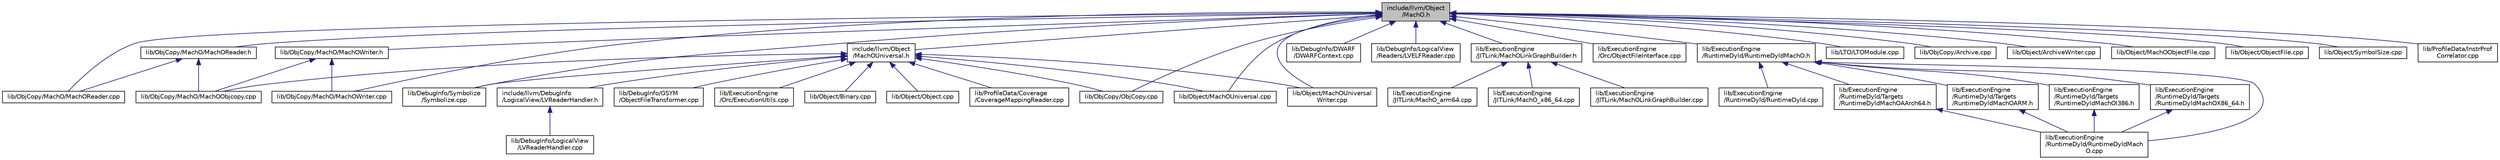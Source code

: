 digraph "include/llvm/Object/MachO.h"
{
 // LATEX_PDF_SIZE
  bgcolor="transparent";
  edge [fontname="Helvetica",fontsize="10",labelfontname="Helvetica",labelfontsize="10"];
  node [fontname="Helvetica",fontsize="10",shape=record];
  Node1 [label="include/llvm/Object\l/MachO.h",height=0.2,width=0.4,color="black", fillcolor="grey75", style="filled", fontcolor="black",tooltip=" "];
  Node1 -> Node2 [dir="back",color="midnightblue",fontsize="10",style="solid",fontname="Helvetica"];
  Node2 [label="include/llvm/Object\l/MachOUniversal.h",height=0.2,width=0.4,color="black",URL="$MachOUniversal_8h.html",tooltip=" "];
  Node2 -> Node3 [dir="back",color="midnightblue",fontsize="10",style="solid",fontname="Helvetica"];
  Node3 [label="include/llvm/DebugInfo\l/LogicalView/LVReaderHandler.h",height=0.2,width=0.4,color="black",URL="$LVReaderHandler_8h.html",tooltip=" "];
  Node3 -> Node4 [dir="back",color="midnightblue",fontsize="10",style="solid",fontname="Helvetica"];
  Node4 [label="lib/DebugInfo/LogicalView\l/LVReaderHandler.cpp",height=0.2,width=0.4,color="black",URL="$LVReaderHandler_8cpp.html",tooltip=" "];
  Node2 -> Node5 [dir="back",color="midnightblue",fontsize="10",style="solid",fontname="Helvetica"];
  Node5 [label="lib/DebugInfo/GSYM\l/ObjectFileTransformer.cpp",height=0.2,width=0.4,color="black",URL="$ObjectFileTransformer_8cpp.html",tooltip=" "];
  Node2 -> Node6 [dir="back",color="midnightblue",fontsize="10",style="solid",fontname="Helvetica"];
  Node6 [label="lib/DebugInfo/Symbolize\l/Symbolize.cpp",height=0.2,width=0.4,color="black",URL="$Symbolize_8cpp.html",tooltip=" "];
  Node2 -> Node7 [dir="back",color="midnightblue",fontsize="10",style="solid",fontname="Helvetica"];
  Node7 [label="lib/ExecutionEngine\l/Orc/ExecutionUtils.cpp",height=0.2,width=0.4,color="black",URL="$ExecutionUtils_8cpp.html",tooltip=" "];
  Node2 -> Node8 [dir="back",color="midnightblue",fontsize="10",style="solid",fontname="Helvetica"];
  Node8 [label="lib/ObjCopy/MachO/MachOObjcopy.cpp",height=0.2,width=0.4,color="black",URL="$MachOObjcopy_8cpp.html",tooltip=" "];
  Node2 -> Node9 [dir="back",color="midnightblue",fontsize="10",style="solid",fontname="Helvetica"];
  Node9 [label="lib/ObjCopy/ObjCopy.cpp",height=0.2,width=0.4,color="black",URL="$ObjCopy_8cpp.html",tooltip=" "];
  Node2 -> Node10 [dir="back",color="midnightblue",fontsize="10",style="solid",fontname="Helvetica"];
  Node10 [label="lib/Object/Binary.cpp",height=0.2,width=0.4,color="black",URL="$Binary_8cpp.html",tooltip=" "];
  Node2 -> Node11 [dir="back",color="midnightblue",fontsize="10",style="solid",fontname="Helvetica"];
  Node11 [label="lib/Object/MachOUniversal.cpp",height=0.2,width=0.4,color="black",URL="$MachOUniversal_8cpp.html",tooltip=" "];
  Node2 -> Node12 [dir="back",color="midnightblue",fontsize="10",style="solid",fontname="Helvetica"];
  Node12 [label="lib/Object/MachOUniversal\lWriter.cpp",height=0.2,width=0.4,color="black",URL="$MachOUniversalWriter_8cpp.html",tooltip=" "];
  Node2 -> Node13 [dir="back",color="midnightblue",fontsize="10",style="solid",fontname="Helvetica"];
  Node13 [label="lib/Object/Object.cpp",height=0.2,width=0.4,color="black",URL="$Object_8cpp.html",tooltip=" "];
  Node2 -> Node14 [dir="back",color="midnightblue",fontsize="10",style="solid",fontname="Helvetica"];
  Node14 [label="lib/ProfileData/Coverage\l/CoverageMappingReader.cpp",height=0.2,width=0.4,color="black",URL="$CoverageMappingReader_8cpp.html",tooltip=" "];
  Node1 -> Node15 [dir="back",color="midnightblue",fontsize="10",style="solid",fontname="Helvetica"];
  Node15 [label="lib/DebugInfo/DWARF\l/DWARFContext.cpp",height=0.2,width=0.4,color="black",URL="$DWARFContext_8cpp.html",tooltip=" "];
  Node1 -> Node16 [dir="back",color="midnightblue",fontsize="10",style="solid",fontname="Helvetica"];
  Node16 [label="lib/DebugInfo/LogicalView\l/Readers/LVELFReader.cpp",height=0.2,width=0.4,color="black",URL="$LVELFReader_8cpp.html",tooltip=" "];
  Node1 -> Node6 [dir="back",color="midnightblue",fontsize="10",style="solid",fontname="Helvetica"];
  Node1 -> Node17 [dir="back",color="midnightblue",fontsize="10",style="solid",fontname="Helvetica"];
  Node17 [label="lib/ExecutionEngine\l/JITLink/MachOLinkGraphBuilder.h",height=0.2,width=0.4,color="black",URL="$MachOLinkGraphBuilder_8h.html",tooltip=" "];
  Node17 -> Node18 [dir="back",color="midnightblue",fontsize="10",style="solid",fontname="Helvetica"];
  Node18 [label="lib/ExecutionEngine\l/JITLink/MachO_arm64.cpp",height=0.2,width=0.4,color="black",URL="$MachO__arm64_8cpp.html",tooltip=" "];
  Node17 -> Node19 [dir="back",color="midnightblue",fontsize="10",style="solid",fontname="Helvetica"];
  Node19 [label="lib/ExecutionEngine\l/JITLink/MachO_x86_64.cpp",height=0.2,width=0.4,color="black",URL="$MachO__x86__64_8cpp.html",tooltip=" "];
  Node17 -> Node20 [dir="back",color="midnightblue",fontsize="10",style="solid",fontname="Helvetica"];
  Node20 [label="lib/ExecutionEngine\l/JITLink/MachOLinkGraphBuilder.cpp",height=0.2,width=0.4,color="black",URL="$MachOLinkGraphBuilder_8cpp.html",tooltip=" "];
  Node1 -> Node21 [dir="back",color="midnightblue",fontsize="10",style="solid",fontname="Helvetica"];
  Node21 [label="lib/ExecutionEngine\l/Orc/ObjectFileInterface.cpp",height=0.2,width=0.4,color="black",URL="$ObjectFileInterface_8cpp.html",tooltip=" "];
  Node1 -> Node22 [dir="back",color="midnightblue",fontsize="10",style="solid",fontname="Helvetica"];
  Node22 [label="lib/ExecutionEngine\l/RuntimeDyld/RuntimeDyldMachO.h",height=0.2,width=0.4,color="black",URL="$RuntimeDyldMachO_8h.html",tooltip=" "];
  Node22 -> Node23 [dir="back",color="midnightblue",fontsize="10",style="solid",fontname="Helvetica"];
  Node23 [label="lib/ExecutionEngine\l/RuntimeDyld/RuntimeDyld.cpp",height=0.2,width=0.4,color="black",URL="$RuntimeDyld_8cpp.html",tooltip=" "];
  Node22 -> Node24 [dir="back",color="midnightblue",fontsize="10",style="solid",fontname="Helvetica"];
  Node24 [label="lib/ExecutionEngine\l/RuntimeDyld/RuntimeDyldMach\lO.cpp",height=0.2,width=0.4,color="black",URL="$RuntimeDyldMachO_8cpp.html",tooltip=" "];
  Node22 -> Node25 [dir="back",color="midnightblue",fontsize="10",style="solid",fontname="Helvetica"];
  Node25 [label="lib/ExecutionEngine\l/RuntimeDyld/Targets\l/RuntimeDyldMachOAArch64.h",height=0.2,width=0.4,color="black",URL="$RuntimeDyldMachOAArch64_8h.html",tooltip=" "];
  Node25 -> Node24 [dir="back",color="midnightblue",fontsize="10",style="solid",fontname="Helvetica"];
  Node22 -> Node26 [dir="back",color="midnightblue",fontsize="10",style="solid",fontname="Helvetica"];
  Node26 [label="lib/ExecutionEngine\l/RuntimeDyld/Targets\l/RuntimeDyldMachOARM.h",height=0.2,width=0.4,color="black",URL="$RuntimeDyldMachOARM_8h.html",tooltip=" "];
  Node26 -> Node24 [dir="back",color="midnightblue",fontsize="10",style="solid",fontname="Helvetica"];
  Node22 -> Node27 [dir="back",color="midnightblue",fontsize="10",style="solid",fontname="Helvetica"];
  Node27 [label="lib/ExecutionEngine\l/RuntimeDyld/Targets\l/RuntimeDyldMachOI386.h",height=0.2,width=0.4,color="black",URL="$RuntimeDyldMachOI386_8h.html",tooltip=" "];
  Node27 -> Node24 [dir="back",color="midnightblue",fontsize="10",style="solid",fontname="Helvetica"];
  Node22 -> Node28 [dir="back",color="midnightblue",fontsize="10",style="solid",fontname="Helvetica"];
  Node28 [label="lib/ExecutionEngine\l/RuntimeDyld/Targets\l/RuntimeDyldMachOX86_64.h",height=0.2,width=0.4,color="black",URL="$RuntimeDyldMachOX86__64_8h.html",tooltip=" "];
  Node28 -> Node24 [dir="back",color="midnightblue",fontsize="10",style="solid",fontname="Helvetica"];
  Node1 -> Node29 [dir="back",color="midnightblue",fontsize="10",style="solid",fontname="Helvetica"];
  Node29 [label="lib/LTO/LTOModule.cpp",height=0.2,width=0.4,color="black",URL="$LTOModule_8cpp.html",tooltip=" "];
  Node1 -> Node30 [dir="back",color="midnightblue",fontsize="10",style="solid",fontname="Helvetica"];
  Node30 [label="lib/ObjCopy/Archive.cpp",height=0.2,width=0.4,color="black",URL="$ObjCopy_2Archive_8cpp.html",tooltip=" "];
  Node1 -> Node31 [dir="back",color="midnightblue",fontsize="10",style="solid",fontname="Helvetica"];
  Node31 [label="lib/ObjCopy/MachO/MachOReader.h",height=0.2,width=0.4,color="black",URL="$MachOReader_8h.html",tooltip=" "];
  Node31 -> Node8 [dir="back",color="midnightblue",fontsize="10",style="solid",fontname="Helvetica"];
  Node31 -> Node32 [dir="back",color="midnightblue",fontsize="10",style="solid",fontname="Helvetica"];
  Node32 [label="lib/ObjCopy/MachO/MachOReader.cpp",height=0.2,width=0.4,color="black",URL="$MachOReader_8cpp.html",tooltip=" "];
  Node1 -> Node33 [dir="back",color="midnightblue",fontsize="10",style="solid",fontname="Helvetica"];
  Node33 [label="lib/ObjCopy/MachO/MachOWriter.h",height=0.2,width=0.4,color="black",URL="$MachOWriter_8h.html",tooltip=" "];
  Node33 -> Node8 [dir="back",color="midnightblue",fontsize="10",style="solid",fontname="Helvetica"];
  Node33 -> Node34 [dir="back",color="midnightblue",fontsize="10",style="solid",fontname="Helvetica"];
  Node34 [label="lib/ObjCopy/MachO/MachOWriter.cpp",height=0.2,width=0.4,color="black",URL="$MachOWriter_8cpp.html",tooltip=" "];
  Node1 -> Node32 [dir="back",color="midnightblue",fontsize="10",style="solid",fontname="Helvetica"];
  Node1 -> Node34 [dir="back",color="midnightblue",fontsize="10",style="solid",fontname="Helvetica"];
  Node1 -> Node9 [dir="back",color="midnightblue",fontsize="10",style="solid",fontname="Helvetica"];
  Node1 -> Node35 [dir="back",color="midnightblue",fontsize="10",style="solid",fontname="Helvetica"];
  Node35 [label="lib/Object/ArchiveWriter.cpp",height=0.2,width=0.4,color="black",URL="$ArchiveWriter_8cpp.html",tooltip=" "];
  Node1 -> Node36 [dir="back",color="midnightblue",fontsize="10",style="solid",fontname="Helvetica"];
  Node36 [label="lib/Object/MachOObjectFile.cpp",height=0.2,width=0.4,color="black",URL="$MachOObjectFile_8cpp.html",tooltip=" "];
  Node1 -> Node11 [dir="back",color="midnightblue",fontsize="10",style="solid",fontname="Helvetica"];
  Node1 -> Node12 [dir="back",color="midnightblue",fontsize="10",style="solid",fontname="Helvetica"];
  Node1 -> Node37 [dir="back",color="midnightblue",fontsize="10",style="solid",fontname="Helvetica"];
  Node37 [label="lib/Object/ObjectFile.cpp",height=0.2,width=0.4,color="black",URL="$ObjectFile_8cpp.html",tooltip=" "];
  Node1 -> Node38 [dir="back",color="midnightblue",fontsize="10",style="solid",fontname="Helvetica"];
  Node38 [label="lib/Object/SymbolSize.cpp",height=0.2,width=0.4,color="black",URL="$SymbolSize_8cpp.html",tooltip=" "];
  Node1 -> Node39 [dir="back",color="midnightblue",fontsize="10",style="solid",fontname="Helvetica"];
  Node39 [label="lib/ProfileData/InstrProf\lCorrelator.cpp",height=0.2,width=0.4,color="black",URL="$InstrProfCorrelator_8cpp.html",tooltip=" "];
}
